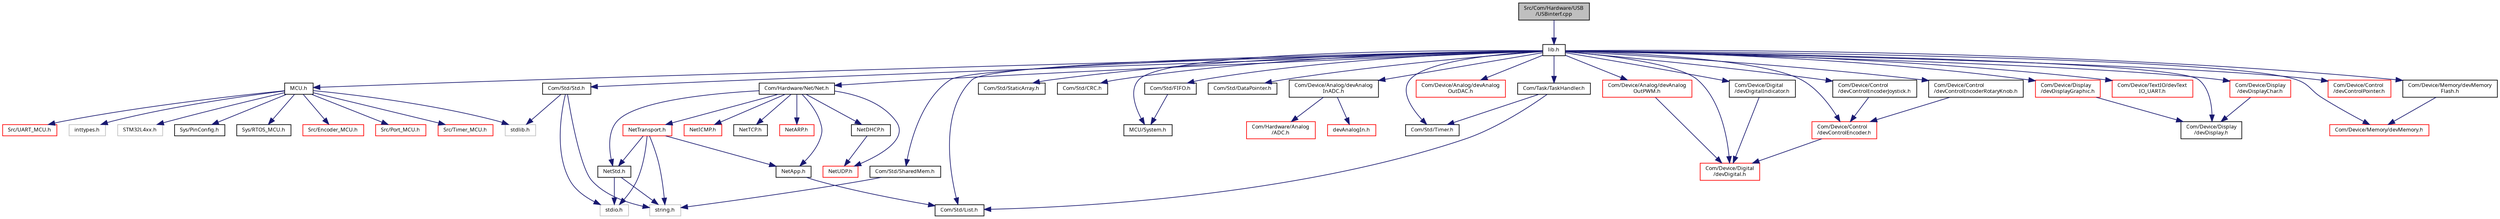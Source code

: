 digraph "Src/Com/Hardware/USB/USBinterf.cpp"
{
  edge [fontname="Sans",fontsize="8",labelfontname="Sans",labelfontsize="8"];
  node [fontname="Sans",fontsize="8",shape=record];
  Node1 [label="Src/Com/Hardware/USB\l/USBinterf.cpp",height=0.2,width=0.4,color="black", fillcolor="grey75", style="filled", fontcolor="black"];
  Node1 -> Node2 [color="midnightblue",fontsize="8",style="solid",fontname="Sans"];
  Node2 [label="lib.h",height=0.2,width=0.4,color="black", fillcolor="white", style="filled",URL="$lib_8h.html",tooltip="Library main include file. "];
  Node2 -> Node3 [color="midnightblue",fontsize="8",style="solid",fontname="Sans"];
  Node3 [label="MCU/System.h",height=0.2,width=0.4,color="black", fillcolor="white", style="filled",URL="$_system_8h.html"];
  Node2 -> Node4 [color="midnightblue",fontsize="8",style="solid",fontname="Sans"];
  Node4 [label="MCU.h",height=0.2,width=0.4,color="black", fillcolor="white", style="filled",URL="$_m_c_u_8h_source.html"];
  Node4 -> Node5 [color="midnightblue",fontsize="8",style="solid",fontname="Sans"];
  Node5 [label="inttypes.h",height=0.2,width=0.4,color="grey75", fillcolor="white", style="filled"];
  Node4 -> Node6 [color="midnightblue",fontsize="8",style="solid",fontname="Sans"];
  Node6 [label="stdlib.h",height=0.2,width=0.4,color="grey75", fillcolor="white", style="filled"];
  Node4 -> Node7 [color="midnightblue",fontsize="8",style="solid",fontname="Sans"];
  Node7 [label="STM32L4xx.h",height=0.2,width=0.4,color="grey75", fillcolor="white", style="filled"];
  Node4 -> Node8 [color="midnightblue",fontsize="8",style="solid",fontname="Sans"];
  Node8 [label="Sys/PinConfig.h",height=0.2,width=0.4,color="black", fillcolor="white", style="filled",URL="$_pin_config_8h.html"];
  Node4 -> Node9 [color="midnightblue",fontsize="8",style="solid",fontname="Sans"];
  Node9 [label="Sys/RTOS_MCU.h",height=0.2,width=0.4,color="black", fillcolor="white", style="filled",URL="$_r_t_o_s___m_c_u_8h.html"];
  Node4 -> Node10 [color="midnightblue",fontsize="8",style="solid",fontname="Sans"];
  Node10 [label="Src/Encoder_MCU.h",height=0.2,width=0.4,color="red", fillcolor="white", style="filled",URL="$_encoder___m_c_u_8h.html"];
  Node4 -> Node11 [color="midnightblue",fontsize="8",style="solid",fontname="Sans"];
  Node11 [label="Src/Port_MCU.h",height=0.2,width=0.4,color="red", fillcolor="white", style="filled",URL="$_port___m_c_u_8h.html"];
  Node4 -> Node12 [color="midnightblue",fontsize="8",style="solid",fontname="Sans"];
  Node12 [label="Src/Timer_MCU.h",height=0.2,width=0.4,color="red", fillcolor="white", style="filled",URL="$_timer___m_c_u_8h.html"];
  Node4 -> Node13 [color="midnightblue",fontsize="8",style="solid",fontname="Sans"];
  Node13 [label="Src/UART_MCU.h",height=0.2,width=0.4,color="red", fillcolor="white", style="filled",URL="$_u_a_r_t___m_c_u_8h.html"];
  Node2 -> Node14 [color="midnightblue",fontsize="8",style="solid",fontname="Sans"];
  Node14 [label="Com/Hardware/Net/Net.h",height=0.2,width=0.4,color="black", fillcolor="white", style="filled",URL="$_net_8h.html"];
  Node14 -> Node15 [color="midnightblue",fontsize="8",style="solid",fontname="Sans"];
  Node15 [label="NetStd.h",height=0.2,width=0.4,color="black", fillcolor="white", style="filled",URL="$_net_std_8h.html",tooltip="Standard include file. "];
  Node15 -> Node16 [color="midnightblue",fontsize="8",style="solid",fontname="Sans"];
  Node16 [label="string.h",height=0.2,width=0.4,color="grey75", fillcolor="white", style="filled"];
  Node15 -> Node17 [color="midnightblue",fontsize="8",style="solid",fontname="Sans"];
  Node17 [label="stdio.h",height=0.2,width=0.4,color="grey75", fillcolor="white", style="filled"];
  Node14 -> Node18 [color="midnightblue",fontsize="8",style="solid",fontname="Sans"];
  Node18 [label="NetApp.h",height=0.2,width=0.4,color="black", fillcolor="white", style="filled",URL="$_net_app_8h_source.html"];
  Node18 -> Node19 [color="midnightblue",fontsize="8",style="solid",fontname="Sans"];
  Node19 [label="Com/Std/List.h",height=0.2,width=0.4,color="black", fillcolor="white", style="filled",URL="$_list_8h.html"];
  Node14 -> Node20 [color="midnightblue",fontsize="8",style="solid",fontname="Sans"];
  Node20 [label="NetTransport.h",height=0.2,width=0.4,color="red", fillcolor="white", style="filled",URL="$_net_transport_8h_source.html"];
  Node20 -> Node15 [color="midnightblue",fontsize="8",style="solid",fontname="Sans"];
  Node20 -> Node18 [color="midnightblue",fontsize="8",style="solid",fontname="Sans"];
  Node20 -> Node16 [color="midnightblue",fontsize="8",style="solid",fontname="Sans"];
  Node20 -> Node17 [color="midnightblue",fontsize="8",style="solid",fontname="Sans"];
  Node14 -> Node21 [color="midnightblue",fontsize="8",style="solid",fontname="Sans"];
  Node21 [label="NetARP.h",height=0.2,width=0.4,color="red", fillcolor="white", style="filled",URL="$_net_a_r_p_8h_source.html"];
  Node14 -> Node22 [color="midnightblue",fontsize="8",style="solid",fontname="Sans"];
  Node22 [label="NetDHCP.h",height=0.2,width=0.4,color="black", fillcolor="white", style="filled",URL="$_net_d_h_c_p_8h_source.html"];
  Node22 -> Node23 [color="midnightblue",fontsize="8",style="solid",fontname="Sans"];
  Node23 [label="NetUDP.h",height=0.2,width=0.4,color="red", fillcolor="white", style="filled",URL="$_net_u_d_p_8h_source.html"];
  Node14 -> Node24 [color="midnightblue",fontsize="8",style="solid",fontname="Sans"];
  Node24 [label="NetICMP.h",height=0.2,width=0.4,color="red", fillcolor="white", style="filled",URL="$_net_i_c_m_p_8h_source.html"];
  Node14 -> Node25 [color="midnightblue",fontsize="8",style="solid",fontname="Sans"];
  Node25 [label="NetTCP.h",height=0.2,width=0.4,color="black", fillcolor="white", style="filled",URL="$_net_t_c_p_8h_source.html"];
  Node14 -> Node23 [color="midnightblue",fontsize="8",style="solid",fontname="Sans"];
  Node2 -> Node26 [color="midnightblue",fontsize="8",style="solid",fontname="Sans"];
  Node26 [label="Com/Std/Std.h",height=0.2,width=0.4,color="black", fillcolor="white", style="filled",URL="$_std_8h.html",tooltip="Standard include file. "];
  Node26 -> Node6 [color="midnightblue",fontsize="8",style="solid",fontname="Sans"];
  Node26 -> Node16 [color="midnightblue",fontsize="8",style="solid",fontname="Sans"];
  Node26 -> Node17 [color="midnightblue",fontsize="8",style="solid",fontname="Sans"];
  Node2 -> Node27 [color="midnightblue",fontsize="8",style="solid",fontname="Sans"];
  Node27 [label="Com/Std/StaticArray.h",height=0.2,width=0.4,color="black", fillcolor="white", style="filled",URL="$_static_array_8h.html"];
  Node2 -> Node28 [color="midnightblue",fontsize="8",style="solid",fontname="Sans"];
  Node28 [label="Com/Std/CRC.h",height=0.2,width=0.4,color="black", fillcolor="white", style="filled",URL="$_c_r_c_8h.html"];
  Node2 -> Node19 [color="midnightblue",fontsize="8",style="solid",fontname="Sans"];
  Node2 -> Node29 [color="midnightblue",fontsize="8",style="solid",fontname="Sans"];
  Node29 [label="Com/Std/FIFO.h",height=0.2,width=0.4,color="black", fillcolor="white", style="filled",URL="$_fifo_8h.html"];
  Node29 -> Node3 [color="midnightblue",fontsize="8",style="solid",fontname="Sans"];
  Node2 -> Node30 [color="midnightblue",fontsize="8",style="solid",fontname="Sans"];
  Node30 [label="Com/Std/SharedMem.h",height=0.2,width=0.4,color="black", fillcolor="white", style="filled",URL="$_shared_mem_8h.html"];
  Node30 -> Node16 [color="midnightblue",fontsize="8",style="solid",fontname="Sans"];
  Node2 -> Node31 [color="midnightblue",fontsize="8",style="solid",fontname="Sans"];
  Node31 [label="Com/Std/DataPointer.h",height=0.2,width=0.4,color="black", fillcolor="white", style="filled",URL="$_data_pointer_8h.html"];
  Node2 -> Node32 [color="midnightblue",fontsize="8",style="solid",fontname="Sans"];
  Node32 [label="Com/Std/Timer.h",height=0.2,width=0.4,color="black", fillcolor="white", style="filled",URL="$_std_2_timer_8h.html"];
  Node2 -> Node33 [color="midnightblue",fontsize="8",style="solid",fontname="Sans"];
  Node33 [label="Com/Device/Analog/devAnalog\lInADC.h",height=0.2,width=0.4,color="black", fillcolor="white", style="filled",URL="$dev_analog_in_a_d_c_8h.html"];
  Node33 -> Node34 [color="midnightblue",fontsize="8",style="solid",fontname="Sans"];
  Node34 [label="devAnalogIn.h",height=0.2,width=0.4,color="red", fillcolor="white", style="filled",URL="$dev_analog_in_8h.html"];
  Node33 -> Node35 [color="midnightblue",fontsize="8",style="solid",fontname="Sans"];
  Node35 [label="Com/Hardware/Analog\l/ADC.h",height=0.2,width=0.4,color="red", fillcolor="white", style="filled",URL="$_a_d_c_8h.html"];
  Node2 -> Node36 [color="midnightblue",fontsize="8",style="solid",fontname="Sans"];
  Node36 [label="Com/Device/Analog/devAnalog\lOutDAC.h",height=0.2,width=0.4,color="red", fillcolor="white", style="filled",URL="$dev_analog_out_d_a_c_8h.html"];
  Node2 -> Node37 [color="midnightblue",fontsize="8",style="solid",fontname="Sans"];
  Node37 [label="Com/Device/Analog/devAnalog\lOutPWM.h",height=0.2,width=0.4,color="red", fillcolor="white", style="filled",URL="$dev_analog_out_p_w_m_8h.html"];
  Node37 -> Node38 [color="midnightblue",fontsize="8",style="solid",fontname="Sans"];
  Node38 [label="Com/Device/Digital\l/devDigital.h",height=0.2,width=0.4,color="red", fillcolor="white", style="filled",URL="$dev_digital_8h.html"];
  Node2 -> Node38 [color="midnightblue",fontsize="8",style="solid",fontname="Sans"];
  Node2 -> Node39 [color="midnightblue",fontsize="8",style="solid",fontname="Sans"];
  Node39 [label="Com/Device/Digital\l/devDigitalIndicator.h",height=0.2,width=0.4,color="black", fillcolor="white", style="filled",URL="$dev_digital_indicator_8h.html"];
  Node39 -> Node38 [color="midnightblue",fontsize="8",style="solid",fontname="Sans"];
  Node2 -> Node40 [color="midnightblue",fontsize="8",style="solid",fontname="Sans"];
  Node40 [label="Com/Device/Display\l/devDisplay.h",height=0.2,width=0.4,color="black", fillcolor="white", style="filled",URL="$dev_display_8h.html"];
  Node2 -> Node41 [color="midnightblue",fontsize="8",style="solid",fontname="Sans"];
  Node41 [label="Com/Device/Display\l/devDisplayChar.h",height=0.2,width=0.4,color="red", fillcolor="white", style="filled",URL="$dev_display_char_8h.html"];
  Node41 -> Node40 [color="midnightblue",fontsize="8",style="solid",fontname="Sans"];
  Node2 -> Node42 [color="midnightblue",fontsize="8",style="solid",fontname="Sans"];
  Node42 [label="Com/Device/Display\l/devDisplayGraphic.h",height=0.2,width=0.4,color="red", fillcolor="white", style="filled",URL="$dev_display_graphic_8h.html"];
  Node42 -> Node40 [color="midnightblue",fontsize="8",style="solid",fontname="Sans"];
  Node2 -> Node43 [color="midnightblue",fontsize="8",style="solid",fontname="Sans"];
  Node43 [label="Com/Device/Memory/devMemory.h",height=0.2,width=0.4,color="red", fillcolor="white", style="filled",URL="$dev_memory_8h.html"];
  Node2 -> Node44 [color="midnightblue",fontsize="8",style="solid",fontname="Sans"];
  Node44 [label="Com/Device/Memory/devMemory\lFlash.h",height=0.2,width=0.4,color="black", fillcolor="white", style="filled",URL="$dev_memory_flash_8h.html"];
  Node44 -> Node43 [color="midnightblue",fontsize="8",style="solid",fontname="Sans"];
  Node2 -> Node45 [color="midnightblue",fontsize="8",style="solid",fontname="Sans"];
  Node45 [label="Com/Device/TextIO/devText\lIO_UART.h",height=0.2,width=0.4,color="red", fillcolor="white", style="filled",URL="$dev_text_i_o___u_a_r_t_8h.html"];
  Node2 -> Node46 [color="midnightblue",fontsize="8",style="solid",fontname="Sans"];
  Node46 [label="Com/Device/Control\l/devControlEncoder.h",height=0.2,width=0.4,color="red", fillcolor="white", style="filled",URL="$dev_control_encoder_8h.html"];
  Node46 -> Node38 [color="midnightblue",fontsize="8",style="solid",fontname="Sans"];
  Node2 -> Node47 [color="midnightblue",fontsize="8",style="solid",fontname="Sans"];
  Node47 [label="Com/Device/Control\l/devControlEncoderJoystick.h",height=0.2,width=0.4,color="black", fillcolor="white", style="filled",URL="$dev_control_encoder_joystick_8h.html"];
  Node47 -> Node46 [color="midnightblue",fontsize="8",style="solid",fontname="Sans"];
  Node2 -> Node48 [color="midnightblue",fontsize="8",style="solid",fontname="Sans"];
  Node48 [label="Com/Device/Control\l/devControlEncoderRotaryKnob.h",height=0.2,width=0.4,color="black", fillcolor="white", style="filled",URL="$dev_control_encoder_rotaryknob_8h.html"];
  Node48 -> Node46 [color="midnightblue",fontsize="8",style="solid",fontname="Sans"];
  Node2 -> Node49 [color="midnightblue",fontsize="8",style="solid",fontname="Sans"];
  Node49 [label="Com/Device/Control\l/devControlPointer.h",height=0.2,width=0.4,color="red", fillcolor="white", style="filled",URL="$dev_control_pointer_8h.html"];
  Node2 -> Node50 [color="midnightblue",fontsize="8",style="solid",fontname="Sans"];
  Node50 [label="Com/Task/TaskHandler.h",height=0.2,width=0.4,color="black", fillcolor="white", style="filled",URL="$_task_handler_8h.html"];
  Node50 -> Node19 [color="midnightblue",fontsize="8",style="solid",fontname="Sans"];
  Node50 -> Node32 [color="midnightblue",fontsize="8",style="solid",fontname="Sans"];
}
